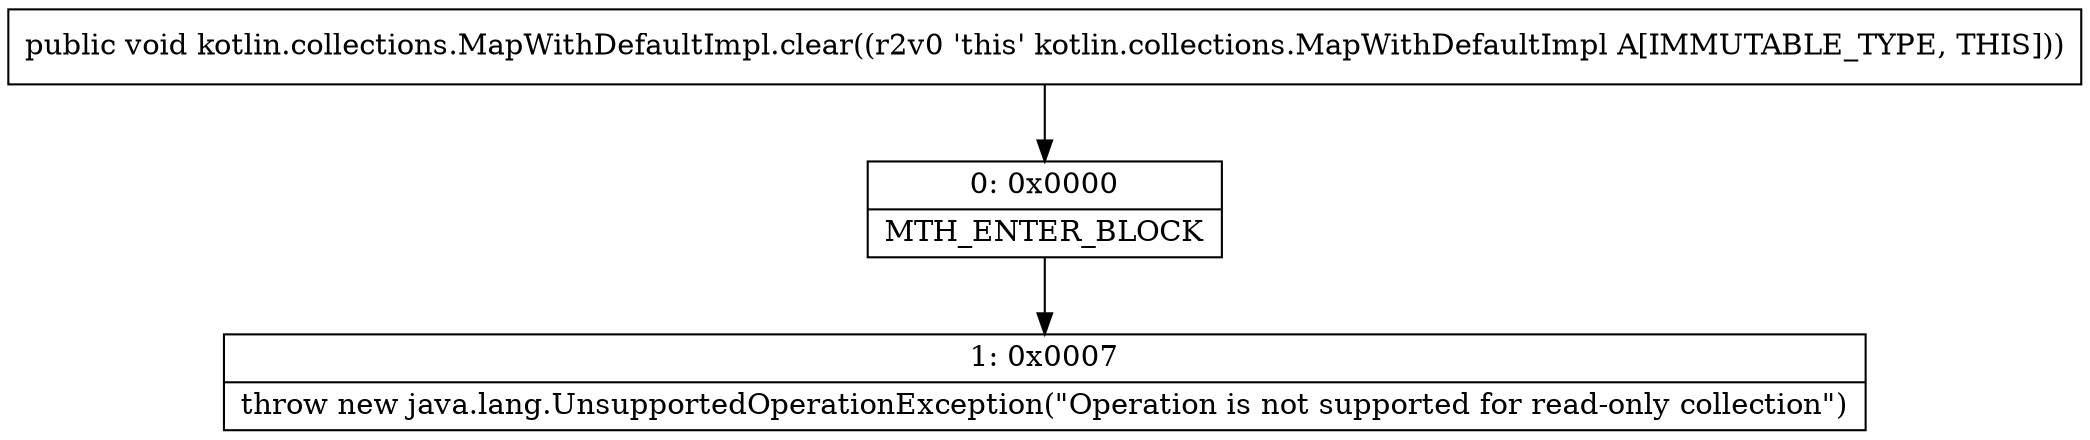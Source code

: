 digraph "CFG forkotlin.collections.MapWithDefaultImpl.clear()V" {
Node_0 [shape=record,label="{0\:\ 0x0000|MTH_ENTER_BLOCK\l}"];
Node_1 [shape=record,label="{1\:\ 0x0007|throw new java.lang.UnsupportedOperationException(\"Operation is not supported for read\-only collection\")\l}"];
MethodNode[shape=record,label="{public void kotlin.collections.MapWithDefaultImpl.clear((r2v0 'this' kotlin.collections.MapWithDefaultImpl A[IMMUTABLE_TYPE, THIS])) }"];
MethodNode -> Node_0;
Node_0 -> Node_1;
}

